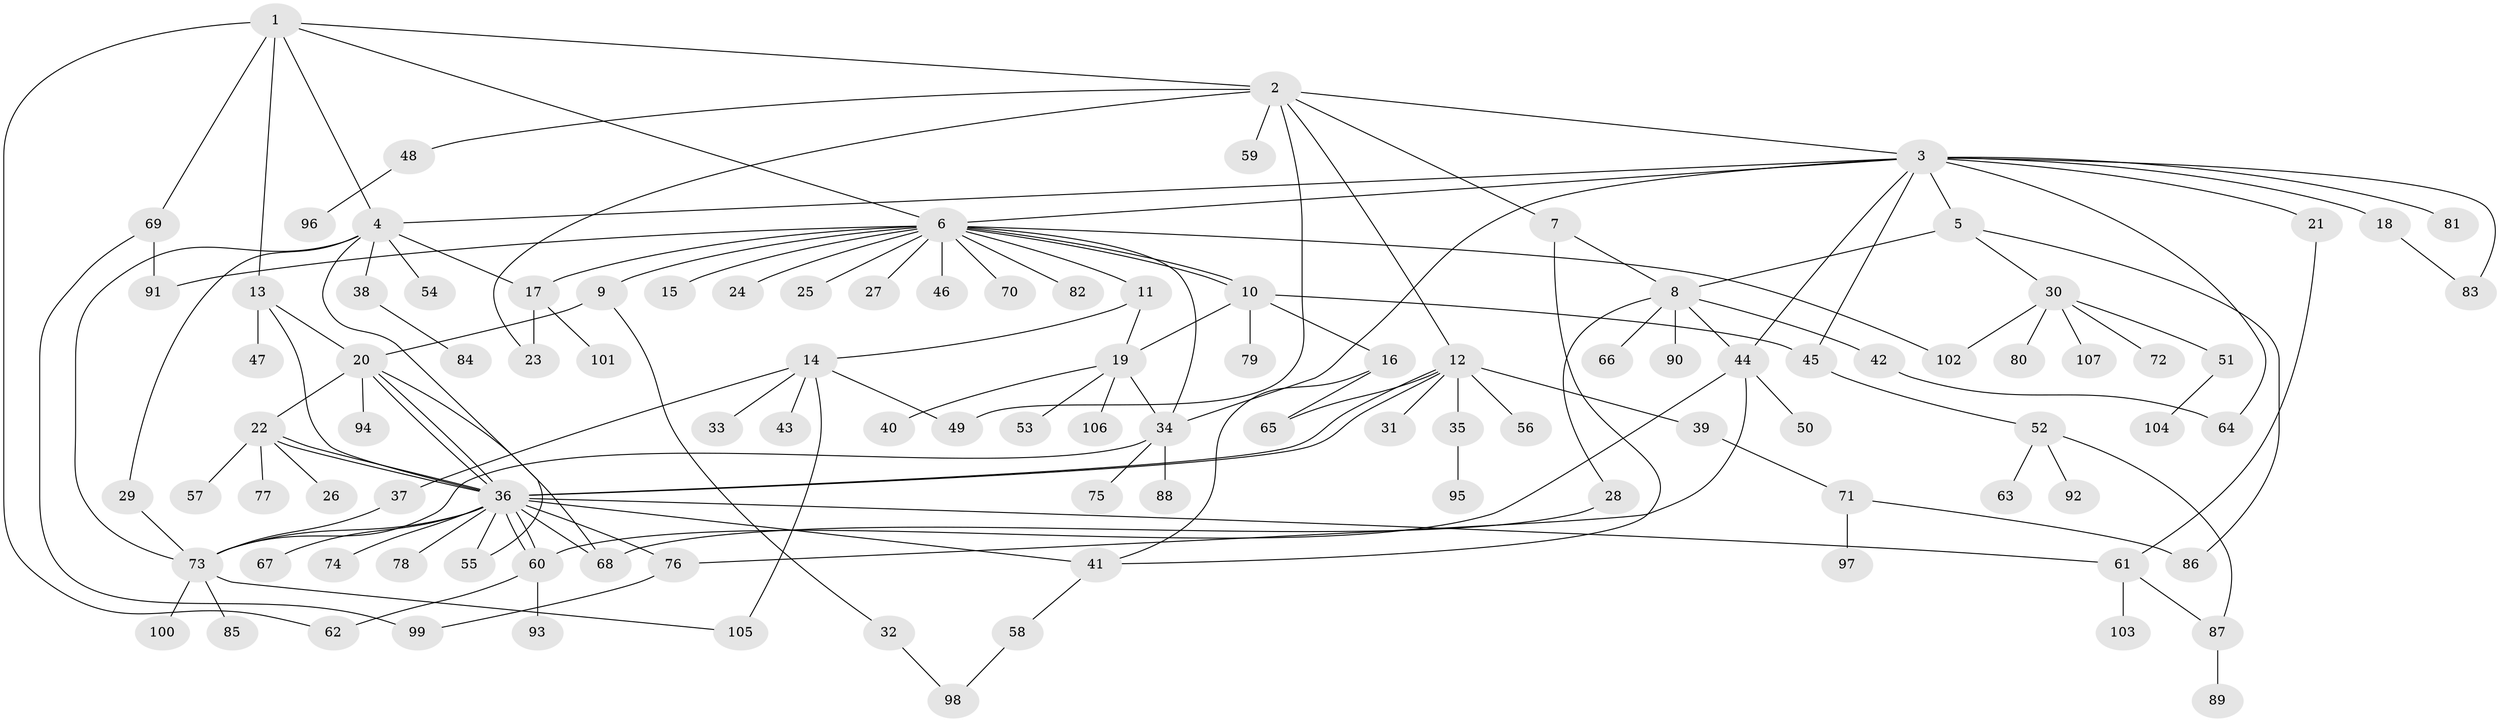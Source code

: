 // coarse degree distribution, {6: 0.023809523809523808, 7: 0.047619047619047616, 23: 0.011904761904761904, 9: 0.011904761904761904, 5: 0.08333333333333333, 3: 0.07142857142857142, 4: 0.023809523809523808, 1: 0.47619047619047616, 2: 0.2261904761904762, 11: 0.011904761904761904, 18: 0.011904761904761904}
// Generated by graph-tools (version 1.1) at 2025/23/03/03/25 07:23:48]
// undirected, 107 vertices, 149 edges
graph export_dot {
graph [start="1"]
  node [color=gray90,style=filled];
  1;
  2;
  3;
  4;
  5;
  6;
  7;
  8;
  9;
  10;
  11;
  12;
  13;
  14;
  15;
  16;
  17;
  18;
  19;
  20;
  21;
  22;
  23;
  24;
  25;
  26;
  27;
  28;
  29;
  30;
  31;
  32;
  33;
  34;
  35;
  36;
  37;
  38;
  39;
  40;
  41;
  42;
  43;
  44;
  45;
  46;
  47;
  48;
  49;
  50;
  51;
  52;
  53;
  54;
  55;
  56;
  57;
  58;
  59;
  60;
  61;
  62;
  63;
  64;
  65;
  66;
  67;
  68;
  69;
  70;
  71;
  72;
  73;
  74;
  75;
  76;
  77;
  78;
  79;
  80;
  81;
  82;
  83;
  84;
  85;
  86;
  87;
  88;
  89;
  90;
  91;
  92;
  93;
  94;
  95;
  96;
  97;
  98;
  99;
  100;
  101;
  102;
  103;
  104;
  105;
  106;
  107;
  1 -- 2;
  1 -- 4;
  1 -- 6;
  1 -- 13;
  1 -- 62;
  1 -- 69;
  2 -- 3;
  2 -- 7;
  2 -- 12;
  2 -- 23;
  2 -- 48;
  2 -- 49;
  2 -- 59;
  3 -- 4;
  3 -- 5;
  3 -- 6;
  3 -- 18;
  3 -- 21;
  3 -- 34;
  3 -- 44;
  3 -- 45;
  3 -- 64;
  3 -- 81;
  3 -- 83;
  4 -- 17;
  4 -- 29;
  4 -- 38;
  4 -- 54;
  4 -- 55;
  4 -- 73;
  5 -- 8;
  5 -- 30;
  5 -- 86;
  6 -- 9;
  6 -- 10;
  6 -- 10;
  6 -- 11;
  6 -- 15;
  6 -- 17;
  6 -- 24;
  6 -- 25;
  6 -- 27;
  6 -- 34;
  6 -- 46;
  6 -- 70;
  6 -- 82;
  6 -- 91;
  6 -- 102;
  7 -- 8;
  7 -- 41;
  8 -- 28;
  8 -- 42;
  8 -- 44;
  8 -- 66;
  8 -- 90;
  9 -- 20;
  9 -- 32;
  10 -- 16;
  10 -- 19;
  10 -- 45;
  10 -- 79;
  11 -- 14;
  11 -- 19;
  12 -- 31;
  12 -- 35;
  12 -- 36;
  12 -- 36;
  12 -- 39;
  12 -- 56;
  12 -- 65;
  13 -- 20;
  13 -- 36;
  13 -- 47;
  14 -- 33;
  14 -- 37;
  14 -- 43;
  14 -- 49;
  14 -- 105;
  16 -- 41;
  16 -- 65;
  17 -- 23;
  17 -- 101;
  18 -- 83;
  19 -- 34;
  19 -- 40;
  19 -- 53;
  19 -- 106;
  20 -- 22;
  20 -- 36;
  20 -- 36;
  20 -- 68;
  20 -- 94;
  21 -- 61;
  22 -- 26;
  22 -- 36;
  22 -- 36;
  22 -- 57;
  22 -- 77;
  28 -- 68;
  29 -- 73;
  30 -- 51;
  30 -- 72;
  30 -- 80;
  30 -- 102;
  30 -- 107;
  32 -- 98;
  34 -- 73;
  34 -- 75;
  34 -- 88;
  35 -- 95;
  36 -- 41;
  36 -- 55;
  36 -- 60;
  36 -- 60;
  36 -- 61;
  36 -- 67;
  36 -- 68;
  36 -- 73;
  36 -- 74;
  36 -- 76;
  36 -- 78;
  37 -- 73;
  38 -- 84;
  39 -- 71;
  41 -- 58;
  42 -- 64;
  44 -- 50;
  44 -- 60;
  44 -- 76;
  45 -- 52;
  48 -- 96;
  51 -- 104;
  52 -- 63;
  52 -- 87;
  52 -- 92;
  58 -- 98;
  60 -- 62;
  60 -- 93;
  61 -- 87;
  61 -- 103;
  69 -- 91;
  69 -- 99;
  71 -- 86;
  71 -- 97;
  73 -- 85;
  73 -- 100;
  73 -- 105;
  76 -- 99;
  87 -- 89;
}
